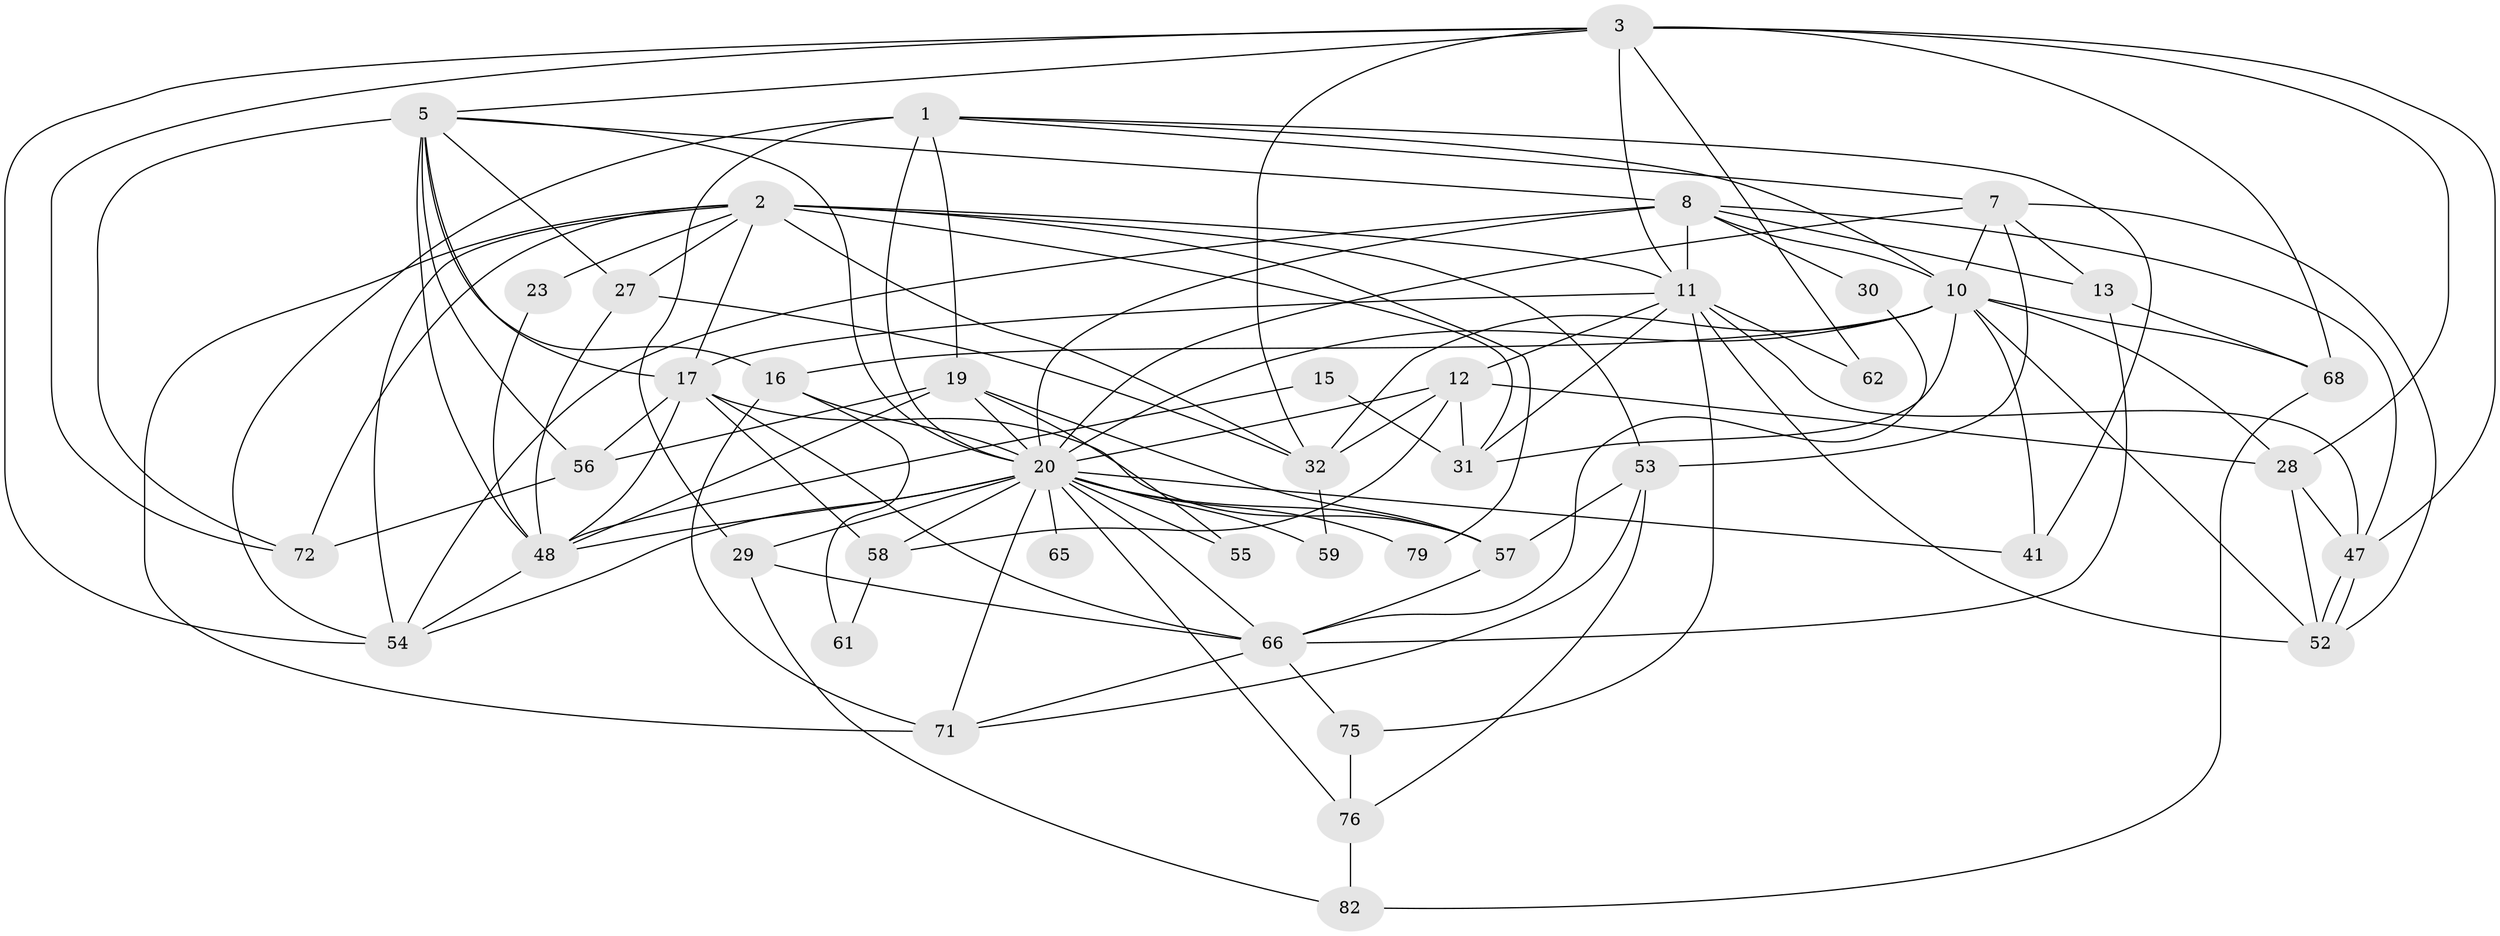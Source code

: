 // original degree distribution, {3: 0.2727272727272727, 4: 0.25, 6: 0.17045454545454544, 5: 0.10227272727272728, 2: 0.1590909090909091, 7: 0.03409090909090909, 8: 0.011363636363636364}
// Generated by graph-tools (version 1.1) at 2025/15/03/09/25 04:15:20]
// undirected, 44 vertices, 120 edges
graph export_dot {
graph [start="1"]
  node [color=gray90,style=filled];
  1 [super="+4+6"];
  2 [super="+26+9"];
  3 [super="+83+50"];
  5 [super="+63+33"];
  7 [super="+86+49"];
  8 [super="+24+22"];
  10 [super="+14+18+36"];
  11 [super="+38+40"];
  12 [super="+21"];
  13;
  15;
  16 [super="+60"];
  17 [super="+43+35"];
  19;
  20 [super="+45+46+25"];
  23;
  27 [super="+67"];
  28;
  29 [super="+42+77"];
  30;
  31 [super="+88"];
  32 [super="+69"];
  41 [super="+87"];
  47;
  48;
  52;
  53 [super="+73"];
  54;
  55;
  56;
  57 [super="+78"];
  58 [super="+74"];
  59;
  61;
  62;
  65;
  66 [super="+80"];
  68;
  71;
  72;
  75;
  76 [super="+81"];
  79;
  82;
  1 -- 7;
  1 -- 20 [weight=3];
  1 -- 10;
  1 -- 19;
  1 -- 54;
  1 -- 41;
  1 -- 29;
  2 -- 32;
  2 -- 53;
  2 -- 54;
  2 -- 71;
  2 -- 11;
  2 -- 31;
  2 -- 23;
  2 -- 72;
  2 -- 27;
  2 -- 79;
  2 -- 17;
  3 -- 54;
  3 -- 72;
  3 -- 28;
  3 -- 32;
  3 -- 68;
  3 -- 5;
  3 -- 11;
  3 -- 62;
  3 -- 47;
  5 -- 72;
  5 -- 17;
  5 -- 27;
  5 -- 16;
  5 -- 48;
  5 -- 20;
  5 -- 56;
  5 -- 8;
  7 -- 20;
  7 -- 10;
  7 -- 53;
  7 -- 52;
  7 -- 13;
  8 -- 13;
  8 -- 30;
  8 -- 47;
  8 -- 10;
  8 -- 20;
  8 -- 54;
  8 -- 11;
  10 -- 31 [weight=2];
  10 -- 16;
  10 -- 52;
  10 -- 28;
  10 -- 32;
  10 -- 41;
  10 -- 20;
  10 -- 68;
  11 -- 47;
  11 -- 52;
  11 -- 62;
  11 -- 31;
  11 -- 75;
  11 -- 12;
  11 -- 17;
  12 -- 28;
  12 -- 32;
  12 -- 31;
  12 -- 20;
  12 -- 58;
  13 -- 68;
  13 -- 66;
  15 -- 31;
  15 -- 48;
  16 -- 71;
  16 -- 61;
  16 -- 20 [weight=2];
  17 -- 57;
  17 -- 56;
  17 -- 58;
  17 -- 66;
  17 -- 48;
  19 -- 48;
  19 -- 55;
  19 -- 56;
  19 -- 57;
  19 -- 20;
  20 -- 58 [weight=2];
  20 -- 59;
  20 -- 57 [weight=2];
  20 -- 65 [weight=3];
  20 -- 29 [weight=2];
  20 -- 71;
  20 -- 79;
  20 -- 41;
  20 -- 48;
  20 -- 54;
  20 -- 55;
  20 -- 76;
  20 -- 66;
  23 -- 48;
  27 -- 48;
  27 -- 32;
  28 -- 52;
  28 -- 47;
  29 -- 82;
  29 -- 66;
  30 -- 66;
  32 -- 59;
  47 -- 52;
  47 -- 52;
  48 -- 54;
  53 -- 76;
  53 -- 71;
  53 -- 57;
  56 -- 72;
  57 -- 66;
  58 -- 61;
  66 -- 71;
  66 -- 75;
  68 -- 82;
  75 -- 76;
  76 -- 82;
}
